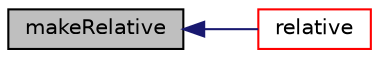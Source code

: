 digraph "makeRelative"
{
  bgcolor="transparent";
  edge [fontname="Helvetica",fontsize="10",labelfontname="Helvetica",labelfontsize="10"];
  node [fontname="Helvetica",fontsize="10",shape=record];
  rankdir="LR";
  Node342 [label="makeRelative",height=0.2,width=0.4,color="black", fillcolor="grey75", style="filled", fontcolor="black"];
  Node342 -> Node343 [dir="back",color="midnightblue",fontsize="10",style="solid",fontname="Helvetica"];
  Node343 [label="relative",height=0.2,width=0.4,color="red",URL="$a22685.html#a084563a9c00010fc1ea841311ba6aedb",tooltip="Return the given absolute flux relative within the MRF region. "];
}
